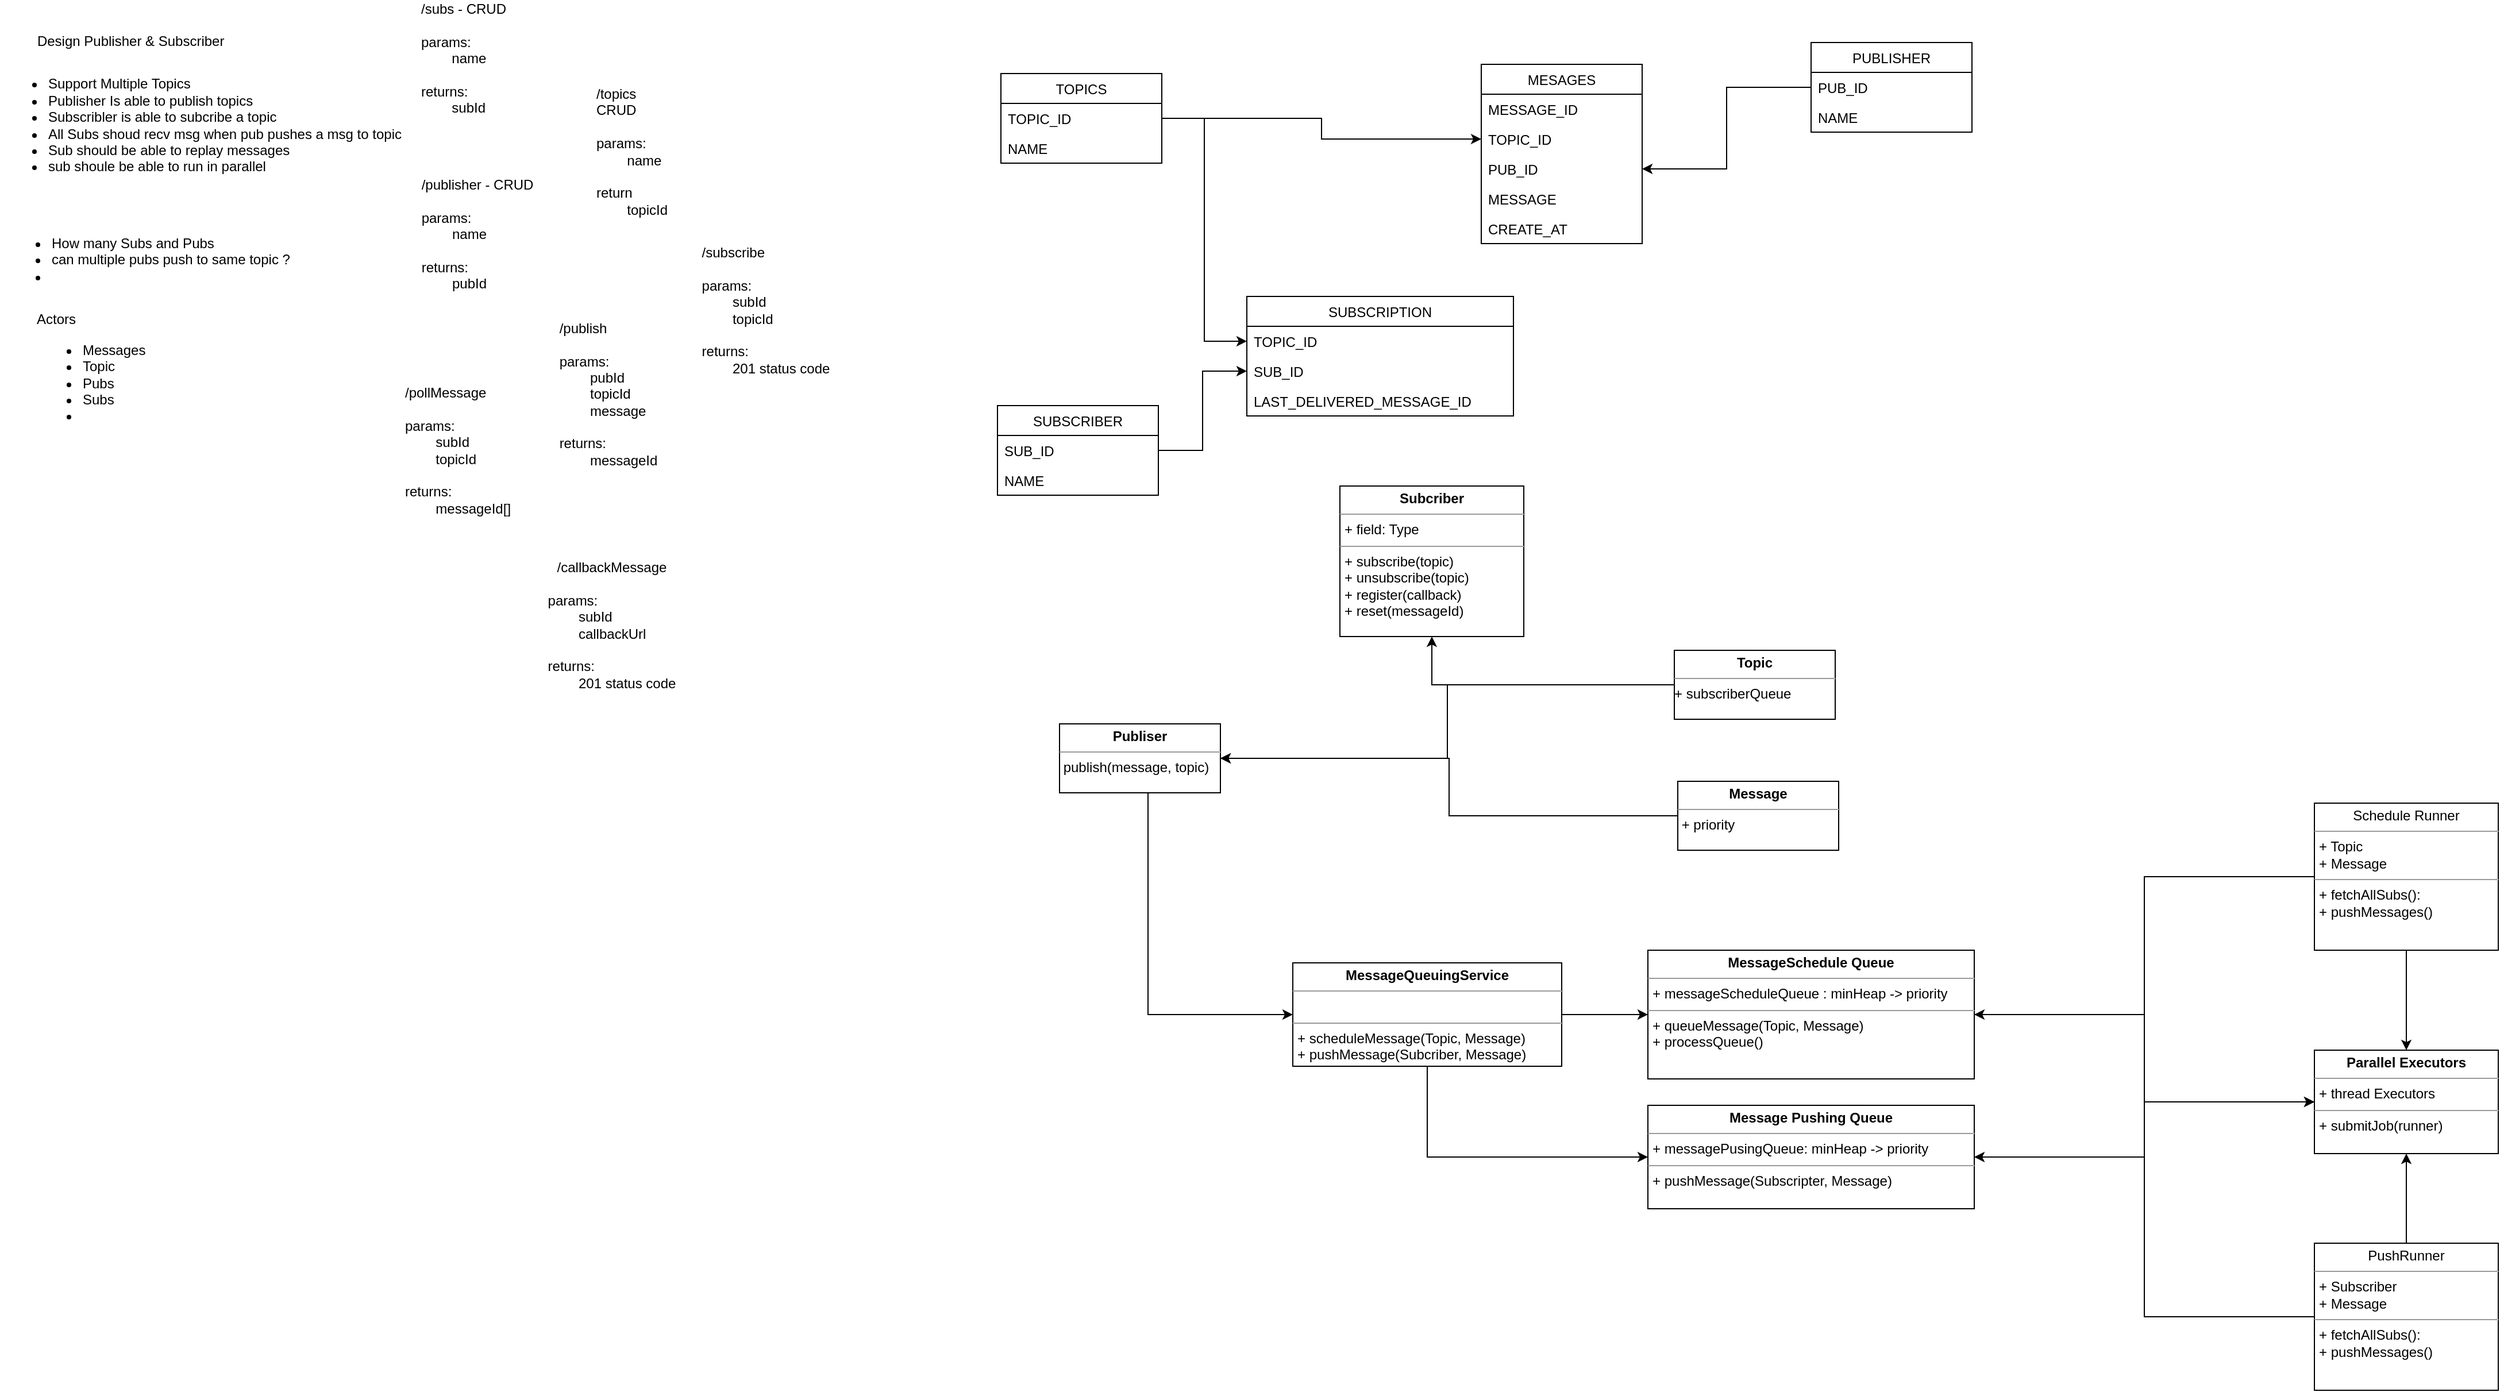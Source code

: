 <mxfile version="16.0.2" type="device"><diagram id="C5RBs43oDa-KdzZeNtuy" name="Page-1"><mxGraphModel dx="3412" dy="2760" grid="0" gridSize="10" guides="1" tooltips="1" connect="1" arrows="1" fold="1" page="1" pageScale="1" pageWidth="827" pageHeight="1169" background="none" math="0" shadow="0"><root><mxCell id="WIyWlLk6GJQsqaUBKTNV-0"/><mxCell id="WIyWlLk6GJQsqaUBKTNV-1" parent="WIyWlLk6GJQsqaUBKTNV-0"/><mxCell id="bKMylV5n_A-JpRD0Cbu_-0" value="Design Publisher &amp;amp; Subscriber&amp;nbsp;" style="text;html=1;align=center;verticalAlign=middle;resizable=0;points=[];autosize=1;strokeColor=none;fillColor=none;" vertex="1" parent="WIyWlLk6GJQsqaUBKTNV-1"><mxGeometry x="16" y="20" width="176" height="18" as="geometry"/></mxCell><mxCell id="bKMylV5n_A-JpRD0Cbu_-1" value="&lt;ul&gt;&lt;li&gt;Support Multiple Topics&lt;/li&gt;&lt;li&gt;Publisher Is able to publish topics&amp;nbsp;&lt;/li&gt;&lt;li&gt;Subscribler is able to subcribe a topic&lt;/li&gt;&lt;li&gt;All Subs shoud recv msg when pub pushes a msg to topic&lt;/li&gt;&lt;li&gt;Sub should be able to replay messages&lt;/li&gt;&lt;li&gt;sub shoule be able to run in parallel&lt;/li&gt;&lt;/ul&gt;" style="text;html=1;align=left;verticalAlign=middle;resizable=0;points=[];autosize=1;strokeColor=none;fillColor=none;" vertex="1" parent="WIyWlLk6GJQsqaUBKTNV-1"><mxGeometry x="-11" y="46" width="358" height="112" as="geometry"/></mxCell><mxCell id="bKMylV5n_A-JpRD0Cbu_-2" value="&lt;ul&gt;&lt;li&gt;How many Subs and Pubs&lt;/li&gt;&lt;li&gt;can multiple pubs push to same topic ?&lt;/li&gt;&lt;li&gt;&lt;br&gt;&lt;/li&gt;&lt;/ul&gt;" style="text;html=1;align=left;verticalAlign=middle;resizable=0;points=[];autosize=1;strokeColor=none;fillColor=none;" vertex="1" parent="WIyWlLk6GJQsqaUBKTNV-1"><mxGeometry x="-8" y="184" width="257" height="70" as="geometry"/></mxCell><mxCell id="bKMylV5n_A-JpRD0Cbu_-3" value="/topics &lt;br&gt;CRUD&lt;br&gt;&lt;br&gt;params:&lt;br&gt;&lt;span style=&quot;white-space: pre&quot;&gt;&#9;&lt;/span&gt;name&lt;br&gt;&lt;br&gt;return&amp;nbsp;&lt;br&gt;&lt;span style=&quot;white-space: pre&quot;&gt;&#9;&lt;/span&gt;topicId" style="text;html=1;align=left;verticalAlign=middle;resizable=0;points=[];autosize=1;strokeColor=none;fillColor=none;" vertex="1" parent="WIyWlLk6GJQsqaUBKTNV-1"><mxGeometry x="506" y="67" width="72" height="116" as="geometry"/></mxCell><mxCell id="bKMylV5n_A-JpRD0Cbu_-4" value="/publisher - CRUD&lt;br&gt;&lt;br&gt;&lt;div style=&quot;text-align: left&quot;&gt;params:&lt;/div&gt;&lt;div style=&quot;text-align: left&quot;&gt;&lt;span style=&quot;white-space: pre&quot;&gt;&#9;&lt;/span&gt;name&lt;br&gt;&lt;/div&gt;&lt;div style=&quot;text-align: left&quot;&gt;&lt;br&gt;&lt;/div&gt;&lt;div style=&quot;text-align: left&quot;&gt;returns:&lt;/div&gt;&lt;div style=&quot;text-align: left&quot;&gt;&lt;span style=&quot;white-space: pre&quot;&gt;&#9;&lt;/span&gt;pubId&lt;br&gt;&lt;/div&gt;" style="text;html=1;align=center;verticalAlign=middle;resizable=0;points=[];autosize=1;strokeColor=none;fillColor=none;" vertex="1" parent="WIyWlLk6GJQsqaUBKTNV-1"><mxGeometry x="350" y="146" width="107" height="102" as="geometry"/></mxCell><mxCell id="bKMylV5n_A-JpRD0Cbu_-6" value="&lt;div style=&quot;text-align: left&quot;&gt;&lt;span&gt;/publish&lt;/span&gt;&lt;/div&gt;&lt;div style=&quot;text-align: left&quot;&gt;&lt;br&gt;&lt;/div&gt;&lt;div style=&quot;text-align: left&quot;&gt;params:&lt;/div&gt;&lt;div style=&quot;text-align: left&quot;&gt;&lt;span style=&quot;white-space: pre&quot;&gt;&#9;&lt;/span&gt;pubId&lt;br&gt;&lt;/div&gt;&lt;div style=&quot;text-align: left&quot;&gt;&lt;span style=&quot;white-space: pre&quot;&gt;&#9;&lt;/span&gt;topicId&lt;br&gt;&lt;/div&gt;&lt;div style=&quot;text-align: left&quot;&gt;&lt;span style=&quot;white-space: pre&quot;&gt;&#9;&lt;/span&gt;message&lt;br&gt;&lt;/div&gt;&lt;div style=&quot;text-align: left&quot;&gt;&lt;br&gt;&lt;/div&gt;&lt;div style=&quot;text-align: left&quot;&gt;returns:&lt;/div&gt;&lt;div style=&quot;text-align: left&quot;&gt;&lt;span style=&quot;white-space: pre&quot;&gt;&#9;&lt;/span&gt;messageId&lt;br&gt;&lt;/div&gt;" style="text;html=1;align=center;verticalAlign=middle;resizable=0;points=[];autosize=1;strokeColor=none;fillColor=none;" vertex="1" parent="WIyWlLk6GJQsqaUBKTNV-1"><mxGeometry x="470.5" y="271" width="95" height="130" as="geometry"/></mxCell><mxCell id="bKMylV5n_A-JpRD0Cbu_-7" value="Actors&lt;br&gt;&lt;ul&gt;&lt;li&gt;Messages&lt;/li&gt;&lt;li&gt;Topic&lt;/li&gt;&lt;li&gt;Pubs&lt;/li&gt;&lt;li&gt;Subs&lt;/li&gt;&lt;li&gt;&lt;br&gt;&lt;/li&gt;&lt;/ul&gt;" style="text;html=1;align=left;verticalAlign=middle;resizable=0;points=[];autosize=1;strokeColor=none;fillColor=none;" vertex="1" parent="WIyWlLk6GJQsqaUBKTNV-1"><mxGeometry x="19" y="263" width="105" height="112" as="geometry"/></mxCell><mxCell id="bKMylV5n_A-JpRD0Cbu_-8" value="&lt;div style=&quot;text-align: left&quot;&gt;&lt;span&gt;/pollMessage&lt;/span&gt;&lt;/div&gt;&lt;div style=&quot;text-align: left&quot;&gt;&lt;span&gt;&lt;br&gt;&lt;/span&gt;&lt;/div&gt;&lt;div style=&quot;text-align: left&quot;&gt;&lt;span&gt;params:&lt;/span&gt;&lt;/div&gt;&lt;div style=&quot;text-align: left&quot;&gt;&lt;span&gt;&lt;span&gt;&#9;&lt;/span&gt;&lt;span style=&quot;white-space: pre&quot;&gt;&#9;&lt;/span&gt;subId&lt;br&gt;&lt;/span&gt;&lt;/div&gt;&lt;div style=&quot;text-align: left&quot;&gt;&lt;span style=&quot;white-space: pre&quot;&gt;&#9;&lt;/span&gt;topicId&lt;span&gt;&lt;br&gt;&lt;/span&gt;&lt;/div&gt;&lt;div style=&quot;text-align: left&quot;&gt;&lt;span&gt;&lt;br&gt;&lt;/span&gt;&lt;/div&gt;&lt;div style=&quot;text-align: left&quot;&gt;&lt;span&gt;returns:&lt;/span&gt;&lt;/div&gt;&lt;div style=&quot;text-align: left&quot;&gt;&lt;span&gt;&lt;span&gt;&#9;&lt;/span&gt;&lt;span style=&quot;white-space: pre&quot;&gt;&#9;&lt;/span&gt;messageId[]&lt;br&gt;&lt;/span&gt;&lt;/div&gt;" style="text;html=1;align=center;verticalAlign=middle;resizable=0;points=[];autosize=1;strokeColor=none;fillColor=none;" vertex="1" parent="WIyWlLk6GJQsqaUBKTNV-1"><mxGeometry x="336" y="327" width="102" height="116" as="geometry"/></mxCell><mxCell id="bKMylV5n_A-JpRD0Cbu_-9" value="/callbackMessage&lt;br&gt;&lt;br&gt;&lt;div style=&quot;text-align: left&quot;&gt;params:&lt;/div&gt;&lt;div style=&quot;text-align: left&quot;&gt;&lt;span style=&quot;white-space: pre&quot;&gt;&#9;&lt;/span&gt;subId&lt;br&gt;&lt;/div&gt;&lt;div style=&quot;text-align: left&quot;&gt;&lt;span style=&quot;white-space: pre&quot;&gt;&#9;&lt;/span&gt;callbackUrl&lt;br&gt;&lt;/div&gt;&lt;div style=&quot;text-align: left&quot;&gt;&lt;br&gt;&lt;/div&gt;&lt;div style=&quot;text-align: left&quot;&gt;returns:&lt;/div&gt;&lt;div style=&quot;text-align: left&quot;&gt;&lt;span style=&quot;white-space: pre&quot;&gt;&#9;&lt;/span&gt;201 status code&lt;br&gt;&lt;/div&gt;" style="text;html=1;align=center;verticalAlign=middle;resizable=0;points=[];autosize=1;strokeColor=none;fillColor=none;" vertex="1" parent="WIyWlLk6GJQsqaUBKTNV-1"><mxGeometry x="460" y="479" width="121" height="116" as="geometry"/></mxCell><mxCell id="bKMylV5n_A-JpRD0Cbu_-10" value="/subs - CRUD&lt;br&gt;&lt;br&gt;&lt;div style=&quot;text-align: left&quot;&gt;params:&lt;/div&gt;&lt;div style=&quot;text-align: left&quot;&gt;&lt;span style=&quot;white-space: pre&quot;&gt;&#9;&lt;/span&gt;name&lt;br&gt;&lt;/div&gt;&lt;div style=&quot;text-align: left&quot;&gt;&lt;br&gt;&lt;/div&gt;&lt;div style=&quot;text-align: left&quot;&gt;returns:&lt;/div&gt;&lt;div style=&quot;text-align: left&quot;&gt;&lt;span style=&quot;white-space: pre&quot;&gt;&#9;&lt;/span&gt;subId&lt;br&gt;&lt;/div&gt;" style="text;html=1;align=center;verticalAlign=middle;resizable=0;points=[];autosize=1;strokeColor=none;fillColor=none;" vertex="1" parent="WIyWlLk6GJQsqaUBKTNV-1"><mxGeometry x="350" y="-7" width="84" height="102" as="geometry"/></mxCell><mxCell id="bKMylV5n_A-JpRD0Cbu_-11" value="&lt;div style=&quot;text-align: left&quot;&gt;&lt;span&gt;/subscribe&amp;nbsp;&lt;/span&gt;&lt;/div&gt;&lt;div style=&quot;text-align: left&quot;&gt;&lt;br&gt;&lt;/div&gt;&lt;div style=&quot;text-align: left&quot;&gt;params:&lt;/div&gt;&lt;div style=&quot;text-align: left&quot;&gt;&lt;span style=&quot;white-space: pre&quot;&gt;&#9;&lt;/span&gt;subId&lt;br&gt;&lt;/div&gt;&lt;div style=&quot;text-align: left&quot;&gt;&lt;span style=&quot;white-space: pre&quot;&gt;&#9;&lt;/span&gt;topicId&lt;br&gt;&lt;/div&gt;&lt;div style=&quot;text-align: left&quot;&gt;&lt;br&gt;&lt;/div&gt;&lt;div style=&quot;text-align: left&quot;&gt;returns:&lt;/div&gt;&lt;div style=&quot;text-align: left&quot;&gt;&lt;span style=&quot;white-space: pre&quot;&gt;&#9;&lt;/span&gt;201 status code&lt;br&gt;&lt;/div&gt;" style="text;html=1;align=center;verticalAlign=middle;resizable=0;points=[];autosize=1;strokeColor=none;fillColor=none;" vertex="1" parent="WIyWlLk6GJQsqaUBKTNV-1"><mxGeometry x="594" y="205" width="121" height="116" as="geometry"/></mxCell><mxCell id="bKMylV5n_A-JpRD0Cbu_-21" value="SUBSCRIBER" style="swimlane;fontStyle=0;childLayout=stackLayout;horizontal=1;startSize=26;fillColor=none;horizontalStack=0;resizeParent=1;resizeParentMax=0;resizeLast=0;collapsible=1;marginBottom=0;labelBackgroundColor=none;fontColor=default;" vertex="1" parent="WIyWlLk6GJQsqaUBKTNV-1"><mxGeometry x="857" y="346" width="140" height="78" as="geometry"/></mxCell><mxCell id="bKMylV5n_A-JpRD0Cbu_-22" value="SUB_ID" style="text;strokeColor=none;fillColor=none;align=left;verticalAlign=top;spacingLeft=4;spacingRight=4;overflow=hidden;rotatable=0;points=[[0,0.5],[1,0.5]];portConstraint=eastwest;labelBackgroundColor=none;fontColor=default;" vertex="1" parent="bKMylV5n_A-JpRD0Cbu_-21"><mxGeometry y="26" width="140" height="26" as="geometry"/></mxCell><mxCell id="bKMylV5n_A-JpRD0Cbu_-23" value="NAME" style="text;strokeColor=none;fillColor=none;align=left;verticalAlign=top;spacingLeft=4;spacingRight=4;overflow=hidden;rotatable=0;points=[[0,0.5],[1,0.5]];portConstraint=eastwest;labelBackgroundColor=none;fontColor=default;" vertex="1" parent="bKMylV5n_A-JpRD0Cbu_-21"><mxGeometry y="52" width="140" height="26" as="geometry"/></mxCell><mxCell id="bKMylV5n_A-JpRD0Cbu_-25" value="TOPICS" style="swimlane;fontStyle=0;childLayout=stackLayout;horizontal=1;startSize=26;fillColor=none;horizontalStack=0;resizeParent=1;resizeParentMax=0;resizeLast=0;collapsible=1;marginBottom=0;labelBackgroundColor=none;fontColor=default;" vertex="1" parent="WIyWlLk6GJQsqaUBKTNV-1"><mxGeometry x="860" y="57" width="140" height="78" as="geometry"/></mxCell><mxCell id="bKMylV5n_A-JpRD0Cbu_-26" value="TOPIC_ID" style="text;strokeColor=none;fillColor=none;align=left;verticalAlign=top;spacingLeft=4;spacingRight=4;overflow=hidden;rotatable=0;points=[[0,0.5],[1,0.5]];portConstraint=eastwest;labelBackgroundColor=none;fontColor=default;" vertex="1" parent="bKMylV5n_A-JpRD0Cbu_-25"><mxGeometry y="26" width="140" height="26" as="geometry"/></mxCell><mxCell id="bKMylV5n_A-JpRD0Cbu_-27" value="NAME" style="text;strokeColor=none;fillColor=none;align=left;verticalAlign=top;spacingLeft=4;spacingRight=4;overflow=hidden;rotatable=0;points=[[0,0.5],[1,0.5]];portConstraint=eastwest;labelBackgroundColor=none;fontColor=default;" vertex="1" parent="bKMylV5n_A-JpRD0Cbu_-25"><mxGeometry y="52" width="140" height="26" as="geometry"/></mxCell><mxCell id="bKMylV5n_A-JpRD0Cbu_-28" value="PUBLISHER" style="swimlane;fontStyle=0;childLayout=stackLayout;horizontal=1;startSize=26;fillColor=none;horizontalStack=0;resizeParent=1;resizeParentMax=0;resizeLast=0;collapsible=1;marginBottom=0;labelBackgroundColor=none;fontColor=default;" vertex="1" parent="WIyWlLk6GJQsqaUBKTNV-1"><mxGeometry x="1565" y="30" width="140" height="78" as="geometry"/></mxCell><mxCell id="bKMylV5n_A-JpRD0Cbu_-29" value="PUB_ID" style="text;strokeColor=none;fillColor=none;align=left;verticalAlign=top;spacingLeft=4;spacingRight=4;overflow=hidden;rotatable=0;points=[[0,0.5],[1,0.5]];portConstraint=eastwest;labelBackgroundColor=none;fontColor=default;" vertex="1" parent="bKMylV5n_A-JpRD0Cbu_-28"><mxGeometry y="26" width="140" height="26" as="geometry"/></mxCell><mxCell id="bKMylV5n_A-JpRD0Cbu_-30" value="NAME" style="text;strokeColor=none;fillColor=none;align=left;verticalAlign=top;spacingLeft=4;spacingRight=4;overflow=hidden;rotatable=0;points=[[0,0.5],[1,0.5]];portConstraint=eastwest;labelBackgroundColor=none;fontColor=default;" vertex="1" parent="bKMylV5n_A-JpRD0Cbu_-28"><mxGeometry y="52" width="140" height="26" as="geometry"/></mxCell><mxCell id="bKMylV5n_A-JpRD0Cbu_-41" value="MESAGES" style="swimlane;fontStyle=0;childLayout=stackLayout;horizontal=1;startSize=26;fillColor=none;horizontalStack=0;resizeParent=1;resizeParentMax=0;resizeLast=0;collapsible=1;marginBottom=0;labelBackgroundColor=none;fontColor=default;" vertex="1" parent="WIyWlLk6GJQsqaUBKTNV-1"><mxGeometry x="1278" y="49" width="140" height="156" as="geometry"/></mxCell><mxCell id="bKMylV5n_A-JpRD0Cbu_-42" value="MESSAGE_ID" style="text;strokeColor=none;fillColor=none;align=left;verticalAlign=top;spacingLeft=4;spacingRight=4;overflow=hidden;rotatable=0;points=[[0,0.5],[1,0.5]];portConstraint=eastwest;labelBackgroundColor=none;fontColor=default;" vertex="1" parent="bKMylV5n_A-JpRD0Cbu_-41"><mxGeometry y="26" width="140" height="26" as="geometry"/></mxCell><mxCell id="bKMylV5n_A-JpRD0Cbu_-47" value="TOPIC_ID" style="text;strokeColor=none;fillColor=none;align=left;verticalAlign=top;spacingLeft=4;spacingRight=4;overflow=hidden;rotatable=0;points=[[0,0.5],[1,0.5]];portConstraint=eastwest;labelBackgroundColor=none;fontColor=default;" vertex="1" parent="bKMylV5n_A-JpRD0Cbu_-41"><mxGeometry y="52" width="140" height="26" as="geometry"/></mxCell><mxCell id="bKMylV5n_A-JpRD0Cbu_-44" value="PUB_ID" style="text;strokeColor=none;fillColor=none;align=left;verticalAlign=top;spacingLeft=4;spacingRight=4;overflow=hidden;rotatable=0;points=[[0,0.5],[1,0.5]];portConstraint=eastwest;labelBackgroundColor=none;fontColor=default;" vertex="1" parent="bKMylV5n_A-JpRD0Cbu_-41"><mxGeometry y="78" width="140" height="26" as="geometry"/></mxCell><mxCell id="bKMylV5n_A-JpRD0Cbu_-45" value="MESSAGE" style="text;strokeColor=none;fillColor=none;align=left;verticalAlign=top;spacingLeft=4;spacingRight=4;overflow=hidden;rotatable=0;points=[[0,0.5],[1,0.5]];portConstraint=eastwest;labelBackgroundColor=none;fontColor=default;" vertex="1" parent="bKMylV5n_A-JpRD0Cbu_-41"><mxGeometry y="104" width="140" height="26" as="geometry"/></mxCell><mxCell id="bKMylV5n_A-JpRD0Cbu_-46" value="CREATE_AT" style="text;strokeColor=none;fillColor=none;align=left;verticalAlign=top;spacingLeft=4;spacingRight=4;overflow=hidden;rotatable=0;points=[[0,0.5],[1,0.5]];portConstraint=eastwest;labelBackgroundColor=none;fontColor=default;" vertex="1" parent="bKMylV5n_A-JpRD0Cbu_-41"><mxGeometry y="130" width="140" height="26" as="geometry"/></mxCell><mxCell id="bKMylV5n_A-JpRD0Cbu_-48" value="SUBSCRIPTION" style="swimlane;fontStyle=0;childLayout=stackLayout;horizontal=1;startSize=26;fillColor=none;horizontalStack=0;resizeParent=1;resizeParentMax=0;resizeLast=0;collapsible=1;marginBottom=0;labelBackgroundColor=none;fontColor=default;" vertex="1" parent="WIyWlLk6GJQsqaUBKTNV-1"><mxGeometry x="1074" y="251" width="232" height="104" as="geometry"/></mxCell><mxCell id="bKMylV5n_A-JpRD0Cbu_-50" value="TOPIC_ID" style="text;strokeColor=none;fillColor=none;align=left;verticalAlign=top;spacingLeft=4;spacingRight=4;overflow=hidden;rotatable=0;points=[[0,0.5],[1,0.5]];portConstraint=eastwest;labelBackgroundColor=none;fontColor=default;" vertex="1" parent="bKMylV5n_A-JpRD0Cbu_-48"><mxGeometry y="26" width="232" height="26" as="geometry"/></mxCell><mxCell id="bKMylV5n_A-JpRD0Cbu_-49" value="SUB_ID" style="text;strokeColor=none;fillColor=none;align=left;verticalAlign=top;spacingLeft=4;spacingRight=4;overflow=hidden;rotatable=0;points=[[0,0.5],[1,0.5]];portConstraint=eastwest;labelBackgroundColor=none;fontColor=default;" vertex="1" parent="bKMylV5n_A-JpRD0Cbu_-48"><mxGeometry y="52" width="232" height="26" as="geometry"/></mxCell><mxCell id="bKMylV5n_A-JpRD0Cbu_-61" value="LAST_DELIVERED_MESSAGE_ID" style="text;strokeColor=none;fillColor=none;align=left;verticalAlign=top;spacingLeft=4;spacingRight=4;overflow=hidden;rotatable=0;points=[[0,0.5],[1,0.5]];portConstraint=eastwest;labelBackgroundColor=none;fontColor=default;" vertex="1" parent="bKMylV5n_A-JpRD0Cbu_-48"><mxGeometry y="78" width="232" height="26" as="geometry"/></mxCell><mxCell id="bKMylV5n_A-JpRD0Cbu_-51" style="edgeStyle=orthogonalEdgeStyle;rounded=0;orthogonalLoop=1;jettySize=auto;html=1;fontColor=default;" edge="1" parent="WIyWlLk6GJQsqaUBKTNV-1" source="bKMylV5n_A-JpRD0Cbu_-22" target="bKMylV5n_A-JpRD0Cbu_-49"><mxGeometry relative="1" as="geometry"><mxPoint x="1077" y="228.0" as="targetPoint"/></mxGeometry></mxCell><mxCell id="bKMylV5n_A-JpRD0Cbu_-53" style="edgeStyle=orthogonalEdgeStyle;rounded=0;orthogonalLoop=1;jettySize=auto;html=1;fontColor=default;" edge="1" parent="WIyWlLk6GJQsqaUBKTNV-1" source="bKMylV5n_A-JpRD0Cbu_-26" target="bKMylV5n_A-JpRD0Cbu_-50"><mxGeometry relative="1" as="geometry"/></mxCell><mxCell id="bKMylV5n_A-JpRD0Cbu_-54" style="edgeStyle=orthogonalEdgeStyle;rounded=0;orthogonalLoop=1;jettySize=auto;html=1;fontColor=default;" edge="1" parent="WIyWlLk6GJQsqaUBKTNV-1" source="bKMylV5n_A-JpRD0Cbu_-26" target="bKMylV5n_A-JpRD0Cbu_-47"><mxGeometry relative="1" as="geometry"/></mxCell><mxCell id="bKMylV5n_A-JpRD0Cbu_-55" style="edgeStyle=orthogonalEdgeStyle;rounded=0;orthogonalLoop=1;jettySize=auto;html=1;entryX=1;entryY=0.5;entryDx=0;entryDy=0;fontColor=default;" edge="1" parent="WIyWlLk6GJQsqaUBKTNV-1" source="bKMylV5n_A-JpRD0Cbu_-29" target="bKMylV5n_A-JpRD0Cbu_-44"><mxGeometry relative="1" as="geometry"/></mxCell><mxCell id="bKMylV5n_A-JpRD0Cbu_-75" style="edgeStyle=orthogonalEdgeStyle;rounded=0;orthogonalLoop=1;jettySize=auto;html=1;entryX=0;entryY=0.5;entryDx=0;entryDy=0;fontColor=default;" edge="1" parent="WIyWlLk6GJQsqaUBKTNV-1" source="bKMylV5n_A-JpRD0Cbu_-62" target="bKMylV5n_A-JpRD0Cbu_-73"><mxGeometry relative="1" as="geometry"><Array as="points"><mxPoint x="988" y="876"/></Array></mxGeometry></mxCell><mxCell id="bKMylV5n_A-JpRD0Cbu_-62" value="&lt;p style=&quot;margin: 0px ; margin-top: 4px ; text-align: center&quot;&gt;&lt;b&gt;Publiser&lt;/b&gt;&lt;/p&gt;&lt;hr size=&quot;1&quot;&gt;&lt;div style=&quot;height: 2px&quot;&gt;&amp;nbsp;publish(message, topic)&lt;/div&gt;" style="verticalAlign=top;align=left;overflow=fill;fontSize=12;fontFamily=Helvetica;html=1;labelBackgroundColor=none;fontColor=default;" vertex="1" parent="WIyWlLk6GJQsqaUBKTNV-1"><mxGeometry x="911" y="623" width="140" height="60" as="geometry"/></mxCell><mxCell id="bKMylV5n_A-JpRD0Cbu_-67" value="" style="edgeStyle=orthogonalEdgeStyle;rounded=0;orthogonalLoop=1;jettySize=auto;html=1;fontColor=default;" edge="1" parent="WIyWlLk6GJQsqaUBKTNV-1" source="bKMylV5n_A-JpRD0Cbu_-64" target="bKMylV5n_A-JpRD0Cbu_-66"><mxGeometry relative="1" as="geometry"/></mxCell><mxCell id="bKMylV5n_A-JpRD0Cbu_-70" style="edgeStyle=orthogonalEdgeStyle;rounded=0;orthogonalLoop=1;jettySize=auto;html=1;entryX=1;entryY=0.5;entryDx=0;entryDy=0;fontColor=default;" edge="1" parent="WIyWlLk6GJQsqaUBKTNV-1" source="bKMylV5n_A-JpRD0Cbu_-64" target="bKMylV5n_A-JpRD0Cbu_-62"><mxGeometry relative="1" as="geometry"/></mxCell><mxCell id="bKMylV5n_A-JpRD0Cbu_-64" value="&lt;p style=&quot;margin: 0px ; margin-top: 4px ; text-align: center&quot;&gt;&lt;b&gt;Topic&lt;/b&gt;&lt;/p&gt;&lt;hr size=&quot;1&quot;&gt;&lt;div style=&quot;height: 2px&quot;&gt;+ subscriberQueue&lt;/div&gt;" style="verticalAlign=top;align=left;overflow=fill;fontSize=12;fontFamily=Helvetica;html=1;labelBackgroundColor=none;fontColor=default;" vertex="1" parent="WIyWlLk6GJQsqaUBKTNV-1"><mxGeometry x="1446" y="559" width="140" height="60" as="geometry"/></mxCell><mxCell id="bKMylV5n_A-JpRD0Cbu_-66" value="&lt;p style=&quot;margin: 0px ; margin-top: 4px ; text-align: center&quot;&gt;&lt;b&gt;Subcriber&lt;/b&gt;&lt;br&gt;&lt;/p&gt;&lt;hr size=&quot;1&quot;&gt;&lt;p style=&quot;margin: 0px ; margin-left: 4px&quot;&gt;+ field: Type&lt;/p&gt;&lt;hr size=&quot;1&quot;&gt;&lt;p style=&quot;margin: 0px ; margin-left: 4px&quot;&gt;+ subscribe(topic)&lt;/p&gt;&lt;p style=&quot;margin: 0px ; margin-left: 4px&quot;&gt;+ unsubscribe(topic)&lt;/p&gt;&lt;p style=&quot;margin: 0px ; margin-left: 4px&quot;&gt;+ register(callback)&lt;/p&gt;&lt;p style=&quot;margin: 0px ; margin-left: 4px&quot;&gt;+ reset(messageId)&lt;/p&gt;" style="verticalAlign=top;align=left;overflow=fill;fontSize=12;fontFamily=Helvetica;html=1;labelBackgroundColor=none;fontColor=default;" vertex="1" parent="WIyWlLk6GJQsqaUBKTNV-1"><mxGeometry x="1155" y="416" width="160" height="131" as="geometry"/></mxCell><mxCell id="bKMylV5n_A-JpRD0Cbu_-69" style="edgeStyle=orthogonalEdgeStyle;rounded=0;orthogonalLoop=1;jettySize=auto;html=1;entryX=1;entryY=0.5;entryDx=0;entryDy=0;fontColor=default;" edge="1" parent="WIyWlLk6GJQsqaUBKTNV-1" source="bKMylV5n_A-JpRD0Cbu_-68" target="bKMylV5n_A-JpRD0Cbu_-62"><mxGeometry relative="1" as="geometry"/></mxCell><mxCell id="bKMylV5n_A-JpRD0Cbu_-68" value="&lt;p style=&quot;margin: 0px ; margin-top: 4px ; text-align: center&quot;&gt;&lt;b&gt;Message&lt;/b&gt;&lt;/p&gt;&lt;hr size=&quot;1&quot;&gt;&lt;div style=&quot;height: 2px&quot;&gt;&amp;nbsp;+ priority&lt;/div&gt;" style="verticalAlign=top;align=left;overflow=fill;fontSize=12;fontFamily=Helvetica;html=1;labelBackgroundColor=none;fontColor=default;" vertex="1" parent="WIyWlLk6GJQsqaUBKTNV-1"><mxGeometry x="1449" y="673" width="140" height="60" as="geometry"/></mxCell><mxCell id="bKMylV5n_A-JpRD0Cbu_-79" style="edgeStyle=orthogonalEdgeStyle;rounded=0;orthogonalLoop=1;jettySize=auto;html=1;entryX=0;entryY=0.5;entryDx=0;entryDy=0;fontColor=default;" edge="1" parent="WIyWlLk6GJQsqaUBKTNV-1" source="bKMylV5n_A-JpRD0Cbu_-73" target="bKMylV5n_A-JpRD0Cbu_-76"><mxGeometry relative="1" as="geometry"/></mxCell><mxCell id="bKMylV5n_A-JpRD0Cbu_-80" style="edgeStyle=orthogonalEdgeStyle;rounded=0;orthogonalLoop=1;jettySize=auto;html=1;entryX=0;entryY=0.5;entryDx=0;entryDy=0;fontColor=default;" edge="1" parent="WIyWlLk6GJQsqaUBKTNV-1" source="bKMylV5n_A-JpRD0Cbu_-73" target="bKMylV5n_A-JpRD0Cbu_-78"><mxGeometry relative="1" as="geometry"><Array as="points"><mxPoint x="1231" y="1000"/></Array></mxGeometry></mxCell><mxCell id="bKMylV5n_A-JpRD0Cbu_-73" value="&lt;p style=&quot;margin: 0px ; margin-top: 4px ; text-align: center&quot;&gt;&lt;b&gt;MessageQueuingService&lt;/b&gt;&lt;/p&gt;&lt;hr size=&quot;1&quot;&gt;&lt;p style=&quot;margin: 0px ; margin-left: 4px&quot;&gt;&lt;br&gt;&lt;/p&gt;&lt;hr size=&quot;1&quot;&gt;&lt;p style=&quot;margin: 0px ; margin-left: 4px&quot;&gt;+ scheduleMessage(Topic, Message)&lt;/p&gt;&lt;p style=&quot;margin: 0px ; margin-left: 4px&quot;&gt;+ pushMessage(Subcriber, Message)&lt;/p&gt;" style="verticalAlign=top;align=left;overflow=fill;fontSize=12;fontFamily=Helvetica;html=1;labelBackgroundColor=none;fontColor=default;" vertex="1" parent="WIyWlLk6GJQsqaUBKTNV-1"><mxGeometry x="1114" y="831" width="234" height="90" as="geometry"/></mxCell><mxCell id="bKMylV5n_A-JpRD0Cbu_-85" style="edgeStyle=orthogonalEdgeStyle;rounded=0;orthogonalLoop=1;jettySize=auto;html=1;entryX=0;entryY=0.5;entryDx=0;entryDy=0;fontColor=default;" edge="1" parent="WIyWlLk6GJQsqaUBKTNV-1" source="bKMylV5n_A-JpRD0Cbu_-76" target="bKMylV5n_A-JpRD0Cbu_-84"><mxGeometry relative="1" as="geometry"/></mxCell><mxCell id="bKMylV5n_A-JpRD0Cbu_-76" value="&lt;p style=&quot;margin: 0px ; margin-top: 4px ; text-align: center&quot;&gt;&lt;b&gt;MessageSchedule Queue&lt;/b&gt;&lt;/p&gt;&lt;hr size=&quot;1&quot;&gt;&lt;p style=&quot;margin: 0px ; margin-left: 4px&quot;&gt;+ messageScheduleQueue : minHeap -&amp;gt; priority&lt;/p&gt;&lt;hr size=&quot;1&quot;&gt;&lt;p style=&quot;margin: 0px ; margin-left: 4px&quot;&gt;+ queueMessage(Topic, Message)&lt;br&gt;&lt;/p&gt;&lt;p style=&quot;margin: 0px ; margin-left: 4px&quot;&gt;+ processQueue()&lt;/p&gt;&lt;p style=&quot;margin: 0px ; margin-left: 4px&quot;&gt;&lt;br&gt;&lt;/p&gt;" style="verticalAlign=top;align=left;overflow=fill;fontSize=12;fontFamily=Helvetica;html=1;labelBackgroundColor=none;fontColor=default;" vertex="1" parent="WIyWlLk6GJQsqaUBKTNV-1"><mxGeometry x="1423" y="820" width="284" height="112" as="geometry"/></mxCell><mxCell id="bKMylV5n_A-JpRD0Cbu_-81" style="edgeStyle=orthogonalEdgeStyle;rounded=0;orthogonalLoop=1;jettySize=auto;html=1;fontColor=default;" edge="1" parent="WIyWlLk6GJQsqaUBKTNV-1" source="bKMylV5n_A-JpRD0Cbu_-77" target="bKMylV5n_A-JpRD0Cbu_-76"><mxGeometry relative="1" as="geometry"/></mxCell><mxCell id="bKMylV5n_A-JpRD0Cbu_-87" style="edgeStyle=orthogonalEdgeStyle;rounded=0;orthogonalLoop=1;jettySize=auto;html=1;entryX=0.5;entryY=0;entryDx=0;entryDy=0;fontColor=default;" edge="1" parent="WIyWlLk6GJQsqaUBKTNV-1" source="bKMylV5n_A-JpRD0Cbu_-77" target="bKMylV5n_A-JpRD0Cbu_-84"><mxGeometry relative="1" as="geometry"/></mxCell><mxCell id="bKMylV5n_A-JpRD0Cbu_-77" value="&lt;p style=&quot;margin: 0px ; margin-top: 4px ; text-align: center&quot;&gt;Schedule Runner&lt;/p&gt;&lt;hr size=&quot;1&quot;&gt;&lt;p style=&quot;margin: 0px ; margin-left: 4px&quot;&gt;+ Topic&lt;/p&gt;&lt;p style=&quot;margin: 0px ; margin-left: 4px&quot;&gt;+ Message&lt;/p&gt;&lt;hr size=&quot;1&quot;&gt;&lt;p style=&quot;margin: 0px ; margin-left: 4px&quot;&gt;+ fetchAllSubs():&lt;/p&gt;&lt;p style=&quot;margin: 0px ; margin-left: 4px&quot;&gt;+ pushMessages()&lt;/p&gt;" style="verticalAlign=top;align=left;overflow=fill;fontSize=12;fontFamily=Helvetica;html=1;labelBackgroundColor=none;fontColor=default;" vertex="1" parent="WIyWlLk6GJQsqaUBKTNV-1"><mxGeometry x="2003" y="692" width="160" height="128" as="geometry"/></mxCell><mxCell id="bKMylV5n_A-JpRD0Cbu_-86" style="edgeStyle=orthogonalEdgeStyle;rounded=0;orthogonalLoop=1;jettySize=auto;html=1;fontColor=default;" edge="1" parent="WIyWlLk6GJQsqaUBKTNV-1" source="bKMylV5n_A-JpRD0Cbu_-78" target="bKMylV5n_A-JpRD0Cbu_-84"><mxGeometry relative="1" as="geometry"/></mxCell><mxCell id="bKMylV5n_A-JpRD0Cbu_-78" value="&lt;p style=&quot;margin: 0px ; margin-top: 4px ; text-align: center&quot;&gt;&lt;b&gt;Message Pushing Queue&lt;/b&gt;&lt;/p&gt;&lt;hr size=&quot;1&quot;&gt;&lt;p style=&quot;margin: 0px ; margin-left: 4px&quot;&gt;+ messagePusingQueue: minHeap -&amp;gt; priority&lt;/p&gt;&lt;hr size=&quot;1&quot;&gt;&lt;p style=&quot;margin: 0px ; margin-left: 4px&quot;&gt;+ pushMessage(Subscripter, Message)&lt;br&gt;&lt;/p&gt;" style="verticalAlign=top;align=left;overflow=fill;fontSize=12;fontFamily=Helvetica;html=1;labelBackgroundColor=none;fontColor=default;" vertex="1" parent="WIyWlLk6GJQsqaUBKTNV-1"><mxGeometry x="1423" y="955" width="284" height="90" as="geometry"/></mxCell><mxCell id="bKMylV5n_A-JpRD0Cbu_-83" style="edgeStyle=orthogonalEdgeStyle;rounded=0;orthogonalLoop=1;jettySize=auto;html=1;entryX=1;entryY=0.5;entryDx=0;entryDy=0;fontColor=default;" edge="1" parent="WIyWlLk6GJQsqaUBKTNV-1" source="bKMylV5n_A-JpRD0Cbu_-82" target="bKMylV5n_A-JpRD0Cbu_-78"><mxGeometry relative="1" as="geometry"/></mxCell><mxCell id="bKMylV5n_A-JpRD0Cbu_-88" style="edgeStyle=orthogonalEdgeStyle;rounded=0;orthogonalLoop=1;jettySize=auto;html=1;fontColor=default;" edge="1" parent="WIyWlLk6GJQsqaUBKTNV-1" source="bKMylV5n_A-JpRD0Cbu_-82" target="bKMylV5n_A-JpRD0Cbu_-84"><mxGeometry relative="1" as="geometry"/></mxCell><mxCell id="bKMylV5n_A-JpRD0Cbu_-82" value="&lt;p style=&quot;margin: 0px ; margin-top: 4px ; text-align: center&quot;&gt;PushRunner&lt;/p&gt;&lt;hr size=&quot;1&quot;&gt;&lt;p style=&quot;margin: 0px ; margin-left: 4px&quot;&gt;+ Subscriber&lt;/p&gt;&lt;p style=&quot;margin: 0px ; margin-left: 4px&quot;&gt;+ Message&lt;/p&gt;&lt;hr size=&quot;1&quot;&gt;&lt;p style=&quot;margin: 0px ; margin-left: 4px&quot;&gt;+ fetchAllSubs():&lt;/p&gt;&lt;p style=&quot;margin: 0px ; margin-left: 4px&quot;&gt;+ pushMessages()&lt;/p&gt;" style="verticalAlign=top;align=left;overflow=fill;fontSize=12;fontFamily=Helvetica;html=1;labelBackgroundColor=none;fontColor=default;" vertex="1" parent="WIyWlLk6GJQsqaUBKTNV-1"><mxGeometry x="2003" y="1075" width="160" height="128" as="geometry"/></mxCell><mxCell id="bKMylV5n_A-JpRD0Cbu_-84" value="&lt;p style=&quot;margin: 0px ; margin-top: 4px ; text-align: center&quot;&gt;&lt;b&gt;Parallel Executors&lt;/b&gt;&lt;/p&gt;&lt;hr size=&quot;1&quot;&gt;&lt;p style=&quot;margin: 0px ; margin-left: 4px&quot;&gt;+ thread Executors&lt;/p&gt;&lt;hr size=&quot;1&quot;&gt;&lt;p style=&quot;margin: 0px ; margin-left: 4px&quot;&gt;+ submitJob(runner)&lt;/p&gt;" style="verticalAlign=top;align=left;overflow=fill;fontSize=12;fontFamily=Helvetica;html=1;labelBackgroundColor=none;fontColor=default;" vertex="1" parent="WIyWlLk6GJQsqaUBKTNV-1"><mxGeometry x="2003" y="907" width="160" height="90" as="geometry"/></mxCell></root></mxGraphModel></diagram></mxfile>